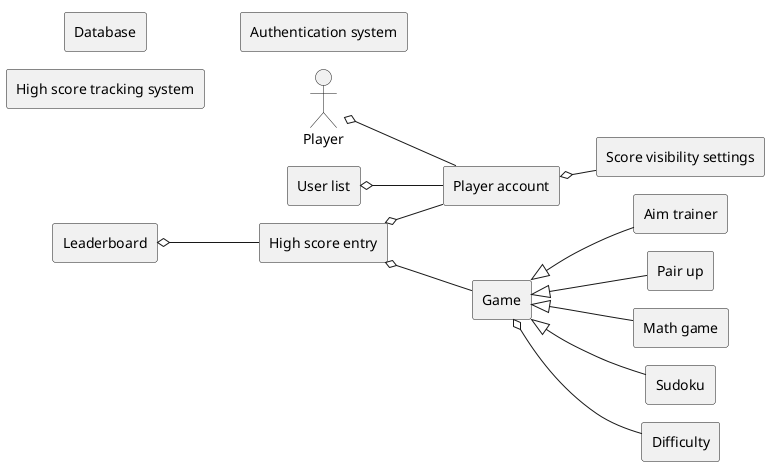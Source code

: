 @startuml Domain model: AS IS
!pragma layout smetana
left to right direction
:Player: as player
rectangle "Player account" as p_account
rectangle "Game" as game
rectangle "High score entry" as hs_entry
rectangle "Leaderboard" as leaderboard
rectangle "Aim trainer" as aim_trainer
rectangle "Pair up" as pair_up
rectangle "Math game" as math_game
rectangle "Sudoku" as sudoku
rectangle "Score visibility settings" as settings
rectangle "Difficulty" as difficulty
rectangle "Database" as database
rectangle "High score tracking system" as hs_tracking_system
rectangle "Authentication system" as auth_tracking_system
rectangle "User list" as user_list

game <|-- aim_trainer
game <|-- pair_up
game <|-- math_game
game <|-- sudoku
game o-- difficulty

user_list o-- p_account
p_account o-- settings
leaderboard o-- hs_entry
player o-- p_account
hs_entry o-- game
hs_entry o-- p_account

@enduml